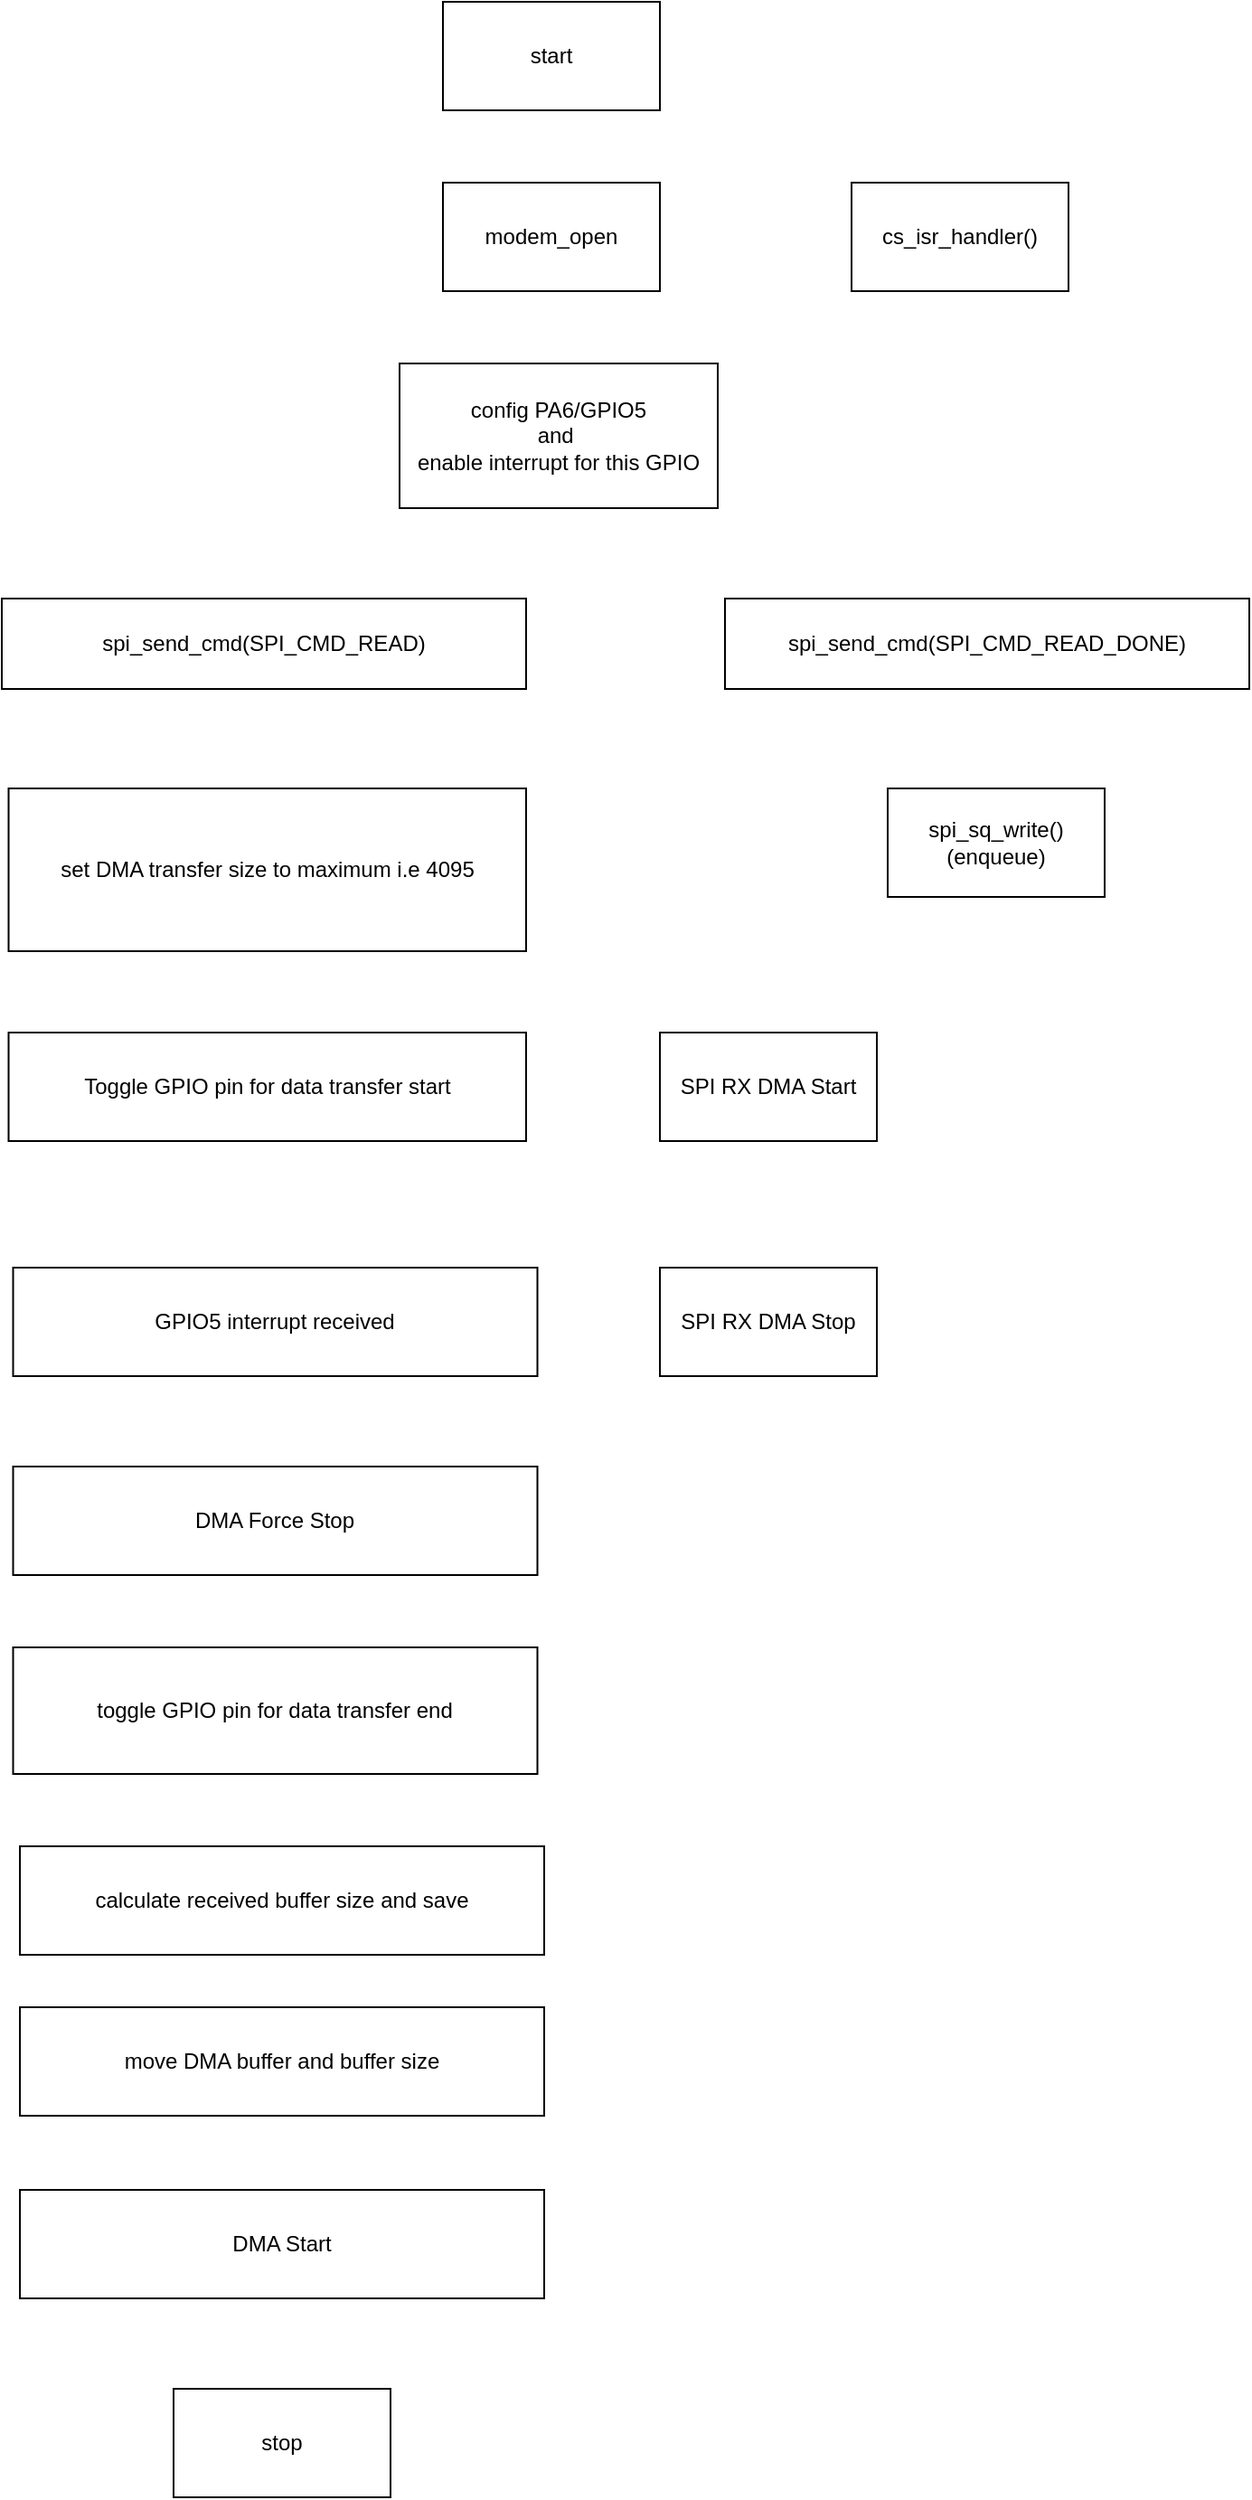 <mxfile version="24.2.1" type="github">
  <diagram name="Page-1" id="CQZd7gSvVK9HG8uiHv_m">
    <mxGraphModel dx="1221" dy="733" grid="1" gridSize="10" guides="1" tooltips="1" connect="1" arrows="1" fold="1" page="1" pageScale="1" pageWidth="827" pageHeight="1169" math="0" shadow="0">
      <root>
        <mxCell id="0" />
        <mxCell id="1" parent="0" />
        <mxCell id="0A7_gJX32q4vAlVc6kxc-1" value="start" style="rounded=0;whiteSpace=wrap;html=1;" vertex="1" parent="1">
          <mxGeometry x="354" y="60" width="120" height="60" as="geometry" />
        </mxCell>
        <mxCell id="0A7_gJX32q4vAlVc6kxc-2" value="modem_open" style="rounded=0;whiteSpace=wrap;html=1;" vertex="1" parent="1">
          <mxGeometry x="354" y="160" width="120" height="60" as="geometry" />
        </mxCell>
        <mxCell id="0A7_gJX32q4vAlVc6kxc-3" value="config PA6/GPIO5&lt;br&gt;and&amp;nbsp;&lt;br&gt;enable interrupt for this GPIO" style="rounded=0;whiteSpace=wrap;html=1;" vertex="1" parent="1">
          <mxGeometry x="330" y="260" width="176" height="80" as="geometry" />
        </mxCell>
        <mxCell id="0A7_gJX32q4vAlVc6kxc-4" value="spi_send_cmd(SPI_CMD_READ)" style="rounded=0;whiteSpace=wrap;html=1;" vertex="1" parent="1">
          <mxGeometry x="110" y="390" width="290" height="50" as="geometry" />
        </mxCell>
        <mxCell id="0A7_gJX32q4vAlVc6kxc-5" value="spi_send_cmd(SPI_CMD_READ_DONE)" style="rounded=0;whiteSpace=wrap;html=1;" vertex="1" parent="1">
          <mxGeometry x="510" y="390" width="290" height="50" as="geometry" />
        </mxCell>
        <mxCell id="0A7_gJX32q4vAlVc6kxc-6" value="cs_isr_handler()" style="rounded=0;whiteSpace=wrap;html=1;" vertex="1" parent="1">
          <mxGeometry x="580" y="160" width="120" height="60" as="geometry" />
        </mxCell>
        <mxCell id="0A7_gJX32q4vAlVc6kxc-7" value="Toggle GPIO pin for data transfer start" style="rounded=0;whiteSpace=wrap;html=1;" vertex="1" parent="1">
          <mxGeometry x="113.75" y="630" width="286.25" height="60" as="geometry" />
        </mxCell>
        <mxCell id="0A7_gJX32q4vAlVc6kxc-8" value="set DMA transfer size to maximum i.e 4095" style="rounded=0;whiteSpace=wrap;html=1;" vertex="1" parent="1">
          <mxGeometry x="113.75" y="495" width="286.25" height="90" as="geometry" />
        </mxCell>
        <mxCell id="0A7_gJX32q4vAlVc6kxc-9" value="SPI RX DMA Start" style="rounded=0;whiteSpace=wrap;html=1;" vertex="1" parent="1">
          <mxGeometry x="474" y="630" width="120" height="60" as="geometry" />
        </mxCell>
        <mxCell id="0A7_gJX32q4vAlVc6kxc-11" value="SPI RX DMA Stop" style="rounded=0;whiteSpace=wrap;html=1;" vertex="1" parent="1">
          <mxGeometry x="474" y="760" width="120" height="60" as="geometry" />
        </mxCell>
        <mxCell id="0A7_gJX32q4vAlVc6kxc-12" value="GPIO5 interrupt received" style="rounded=0;whiteSpace=wrap;html=1;" vertex="1" parent="1">
          <mxGeometry x="116.25" y="760" width="290" height="60" as="geometry" />
        </mxCell>
        <mxCell id="0A7_gJX32q4vAlVc6kxc-13" value="DMA Force Stop" style="rounded=0;whiteSpace=wrap;html=1;" vertex="1" parent="1">
          <mxGeometry x="116.25" y="870" width="290" height="60" as="geometry" />
        </mxCell>
        <mxCell id="0A7_gJX32q4vAlVc6kxc-14" value="toggle GPIO pin for data transfer end" style="rounded=0;whiteSpace=wrap;html=1;" vertex="1" parent="1">
          <mxGeometry x="116.25" y="970" width="290" height="70" as="geometry" />
        </mxCell>
        <mxCell id="0A7_gJX32q4vAlVc6kxc-15" value="spi_sq_write()&lt;br&gt;(enqueue)" style="rounded=0;whiteSpace=wrap;html=1;" vertex="1" parent="1">
          <mxGeometry x="600" y="495" width="120" height="60" as="geometry" />
        </mxCell>
        <mxCell id="0A7_gJX32q4vAlVc6kxc-16" value="calculate received buffer size and save" style="rounded=0;whiteSpace=wrap;html=1;" vertex="1" parent="1">
          <mxGeometry x="120" y="1080" width="290" height="60" as="geometry" />
        </mxCell>
        <mxCell id="0A7_gJX32q4vAlVc6kxc-17" value="move DMA buffer and buffer size" style="rounded=0;whiteSpace=wrap;html=1;" vertex="1" parent="1">
          <mxGeometry x="120" y="1169" width="290" height="60" as="geometry" />
        </mxCell>
        <mxCell id="0A7_gJX32q4vAlVc6kxc-18" value="DMA Start" style="rounded=0;whiteSpace=wrap;html=1;" vertex="1" parent="1">
          <mxGeometry x="120" y="1270" width="290" height="60" as="geometry" />
        </mxCell>
        <mxCell id="0A7_gJX32q4vAlVc6kxc-19" value="stop" style="rounded=0;whiteSpace=wrap;html=1;" vertex="1" parent="1">
          <mxGeometry x="205" y="1380" width="120" height="60" as="geometry" />
        </mxCell>
      </root>
    </mxGraphModel>
  </diagram>
</mxfile>
